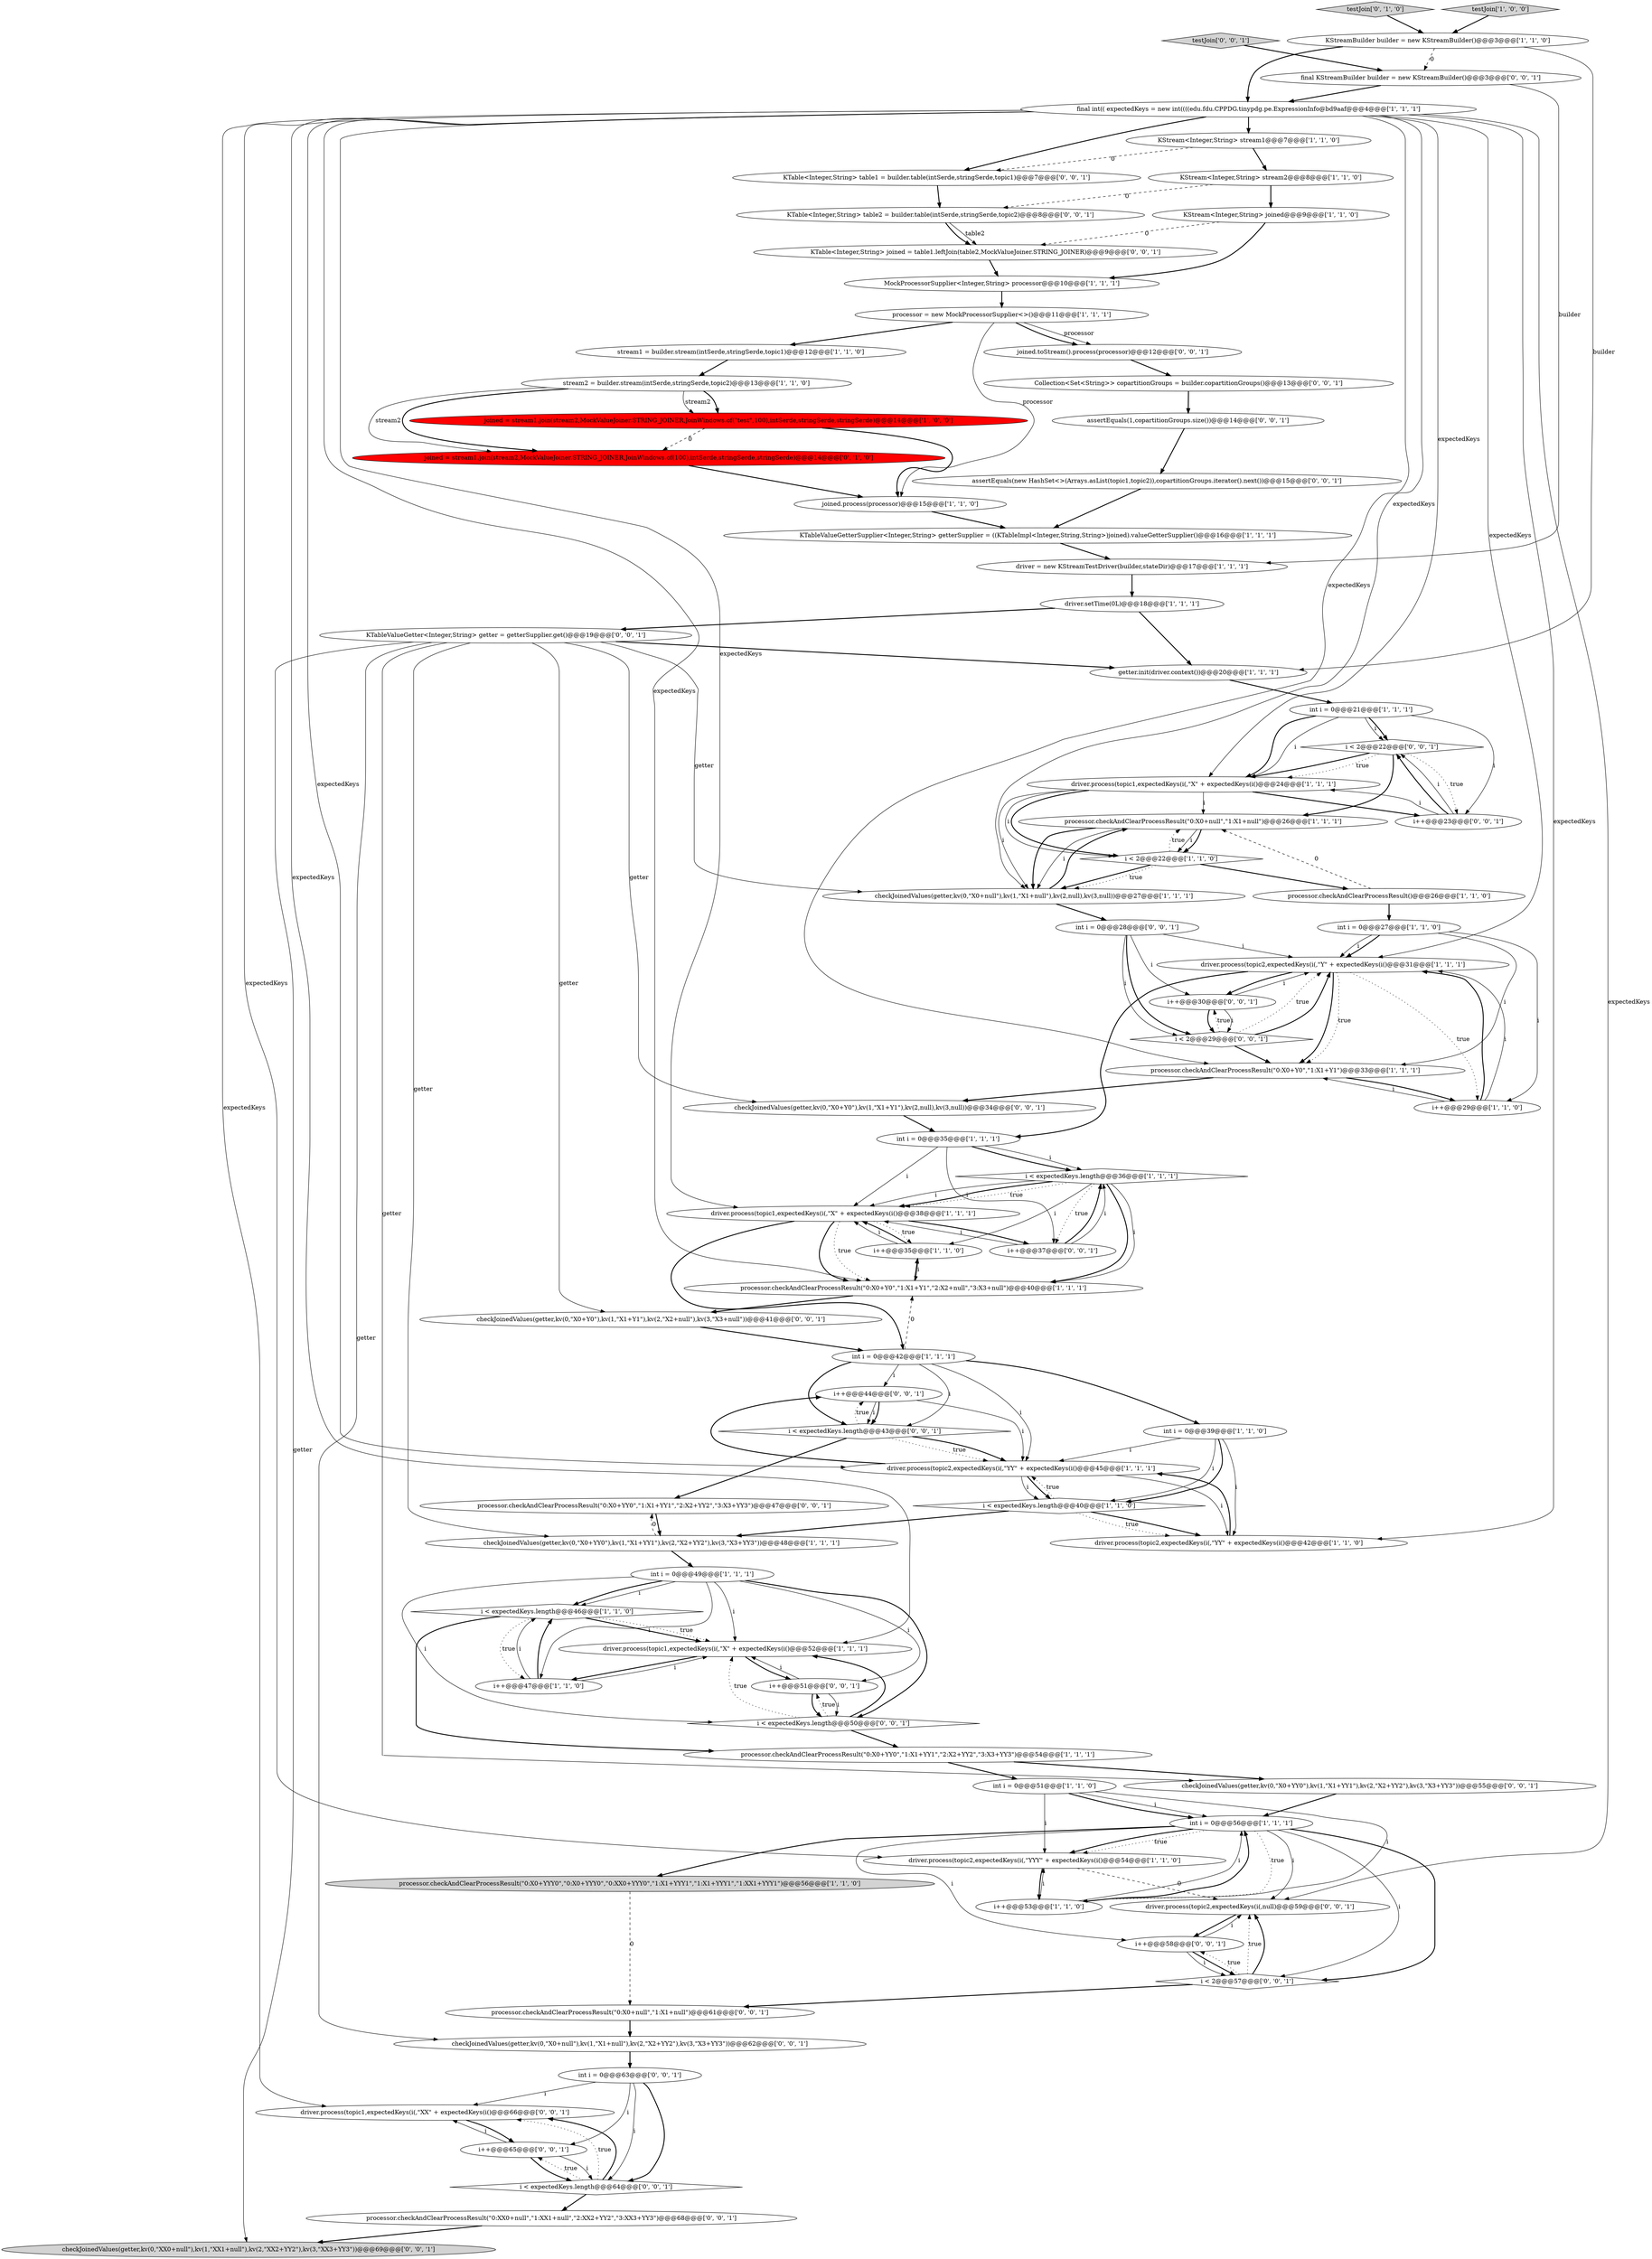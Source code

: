 digraph {
68 [style = filled, label = "KTable<Integer,String> table2 = builder.table(intSerde,stringSerde,topic2)@@@8@@@['0', '0', '1']", fillcolor = white, shape = ellipse image = "AAA0AAABBB3BBB"];
62 [style = filled, label = "int i = 0@@@63@@@['0', '0', '1']", fillcolor = white, shape = ellipse image = "AAA0AAABBB3BBB"];
72 [style = filled, label = "processor.checkAndClearProcessResult(\"0:X0+YY0\",\"1:X1+YY1\",\"2:X2+YY2\",\"3:X3+YY3\")@@@47@@@['0', '0', '1']", fillcolor = white, shape = ellipse image = "AAA0AAABBB3BBB"];
77 [style = filled, label = "driver.process(topic2,expectedKeys(i(,null)@@@59@@@['0', '0', '1']", fillcolor = white, shape = ellipse image = "AAA0AAABBB3BBB"];
44 [style = filled, label = "int i = 0@@@49@@@['1', '1', '1']", fillcolor = white, shape = ellipse image = "AAA0AAABBB1BBB"];
1 [style = filled, label = "KStream<Integer,String> joined@@@9@@@['1', '1', '0']", fillcolor = white, shape = ellipse image = "AAA0AAABBB1BBB"];
35 [style = filled, label = "int i = 0@@@56@@@['1', '1', '1']", fillcolor = white, shape = ellipse image = "AAA0AAABBB1BBB"];
75 [style = filled, label = "Collection<Set<String>> copartitionGroups = builder.copartitionGroups()@@@13@@@['0', '0', '1']", fillcolor = white, shape = ellipse image = "AAA0AAABBB3BBB"];
48 [style = filled, label = "joined = stream1.join(stream2,MockValueJoiner.STRING_JOINER,JoinWindows.of(100),intSerde,stringSerde,stringSerde)@@@14@@@['0', '1', '0']", fillcolor = red, shape = ellipse image = "AAA1AAABBB2BBB"];
78 [style = filled, label = "i < 2@@@22@@@['0', '0', '1']", fillcolor = white, shape = diamond image = "AAA0AAABBB3BBB"];
52 [style = filled, label = "assertEquals(new HashSet<>(Arrays.asList(topic1,topic2)),copartitionGroups.iterator().next())@@@15@@@['0', '0', '1']", fillcolor = white, shape = ellipse image = "AAA0AAABBB3BBB"];
18 [style = filled, label = "processor.checkAndClearProcessResult(\"0:X0+null\",\"1:X1+null\")@@@26@@@['1', '1', '1']", fillcolor = white, shape = ellipse image = "AAA0AAABBB1BBB"];
22 [style = filled, label = "driver.process(topic2,expectedKeys(i(,\"YY\" + expectedKeys(i()@@@42@@@['1', '1', '0']", fillcolor = white, shape = ellipse image = "AAA0AAABBB1BBB"];
26 [style = filled, label = "driver.process(topic2,expectedKeys(i(,\"YYY\" + expectedKeys(i()@@@54@@@['1', '1', '0']", fillcolor = white, shape = ellipse image = "AAA0AAABBB1BBB"];
8 [style = filled, label = "i++@@@53@@@['1', '1', '0']", fillcolor = white, shape = ellipse image = "AAA0AAABBB1BBB"];
39 [style = filled, label = "i < expectedKeys.length@@@36@@@['1', '1', '1']", fillcolor = white, shape = diamond image = "AAA0AAABBB1BBB"];
63 [style = filled, label = "checkJoinedValues(getter,kv(0,\"X0+null\"),kv(1,\"X1+null\"),kv(2,\"X2+YY2\"),kv(3,\"X3+YY3\"))@@@62@@@['0', '0', '1']", fillcolor = white, shape = ellipse image = "AAA0AAABBB3BBB"];
83 [style = filled, label = "checkJoinedValues(getter,kv(0,\"X0+Y0\"),kv(1,\"X1+Y1\"),kv(2,\"X2+null\"),kv(3,\"X3+null\"))@@@41@@@['0', '0', '1']", fillcolor = white, shape = ellipse image = "AAA0AAABBB3BBB"];
31 [style = filled, label = "final int(( expectedKeys = new int((((edu.fdu.CPPDG.tinypdg.pe.ExpressionInfo@bd9aaf@@@4@@@['1', '1', '1']", fillcolor = white, shape = ellipse image = "AAA0AAABBB1BBB"];
11 [style = filled, label = "i < expectedKeys.length@@@46@@@['1', '1', '0']", fillcolor = white, shape = diamond image = "AAA0AAABBB1BBB"];
5 [style = filled, label = "i < 2@@@22@@@['1', '1', '0']", fillcolor = white, shape = diamond image = "AAA0AAABBB1BBB"];
10 [style = filled, label = "stream2 = builder.stream(intSerde,stringSerde,topic2)@@@13@@@['1', '1', '0']", fillcolor = white, shape = ellipse image = "AAA0AAABBB1BBB"];
51 [style = filled, label = "checkJoinedValues(getter,kv(0,\"XX0+null\"),kv(1,\"XX1+null\"),kv(2,\"XX2+YY2\"),kv(3,\"XX3+YY3\"))@@@69@@@['0', '0', '1']", fillcolor = lightgray, shape = ellipse image = "AAA0AAABBB3BBB"];
27 [style = filled, label = "checkJoinedValues(getter,kv(0,\"X0+YY0\"),kv(1,\"X1+YY1\"),kv(2,\"X2+YY2\"),kv(3,\"X3+YY3\"))@@@48@@@['1', '1', '1']", fillcolor = white, shape = ellipse image = "AAA0AAABBB1BBB"];
36 [style = filled, label = "checkJoinedValues(getter,kv(0,\"X0+null\"),kv(1,\"X1+null\"),kv(2,null),kv(3,null))@@@27@@@['1', '1', '1']", fillcolor = white, shape = ellipse image = "AAA0AAABBB1BBB"];
29 [style = filled, label = "getter.init(driver.context())@@@20@@@['1', '1', '1']", fillcolor = white, shape = ellipse image = "AAA0AAABBB1BBB"];
76 [style = filled, label = "i < expectedKeys.length@@@50@@@['0', '0', '1']", fillcolor = white, shape = diamond image = "AAA0AAABBB3BBB"];
40 [style = filled, label = "driver.process(topic1,expectedKeys(i(,\"X\" + expectedKeys(i()@@@24@@@['1', '1', '1']", fillcolor = white, shape = ellipse image = "AAA0AAABBB1BBB"];
47 [style = filled, label = "testJoin['0', '1', '0']", fillcolor = lightgray, shape = diamond image = "AAA0AAABBB2BBB"];
0 [style = filled, label = "int i = 0@@@21@@@['1', '1', '1']", fillcolor = white, shape = ellipse image = "AAA0AAABBB1BBB"];
9 [style = filled, label = "testJoin['1', '0', '0']", fillcolor = lightgray, shape = diamond image = "AAA0AAABBB1BBB"];
32 [style = filled, label = "driver.process(topic2,expectedKeys(i(,\"Y\" + expectedKeys(i()@@@31@@@['1', '1', '1']", fillcolor = white, shape = ellipse image = "AAA0AAABBB1BBB"];
79 [style = filled, label = "i++@@@44@@@['0', '0', '1']", fillcolor = white, shape = ellipse image = "AAA0AAABBB3BBB"];
13 [style = filled, label = "processor.checkAndClearProcessResult(\"0:X0+YYY0\",\"0:X0+YYY0\",\"0:XX0+YYY0\",\"1:X1+YYY1\",\"1:X1+YYY1\",\"1:XX1+YYY1\")@@@56@@@['1', '1', '0']", fillcolor = lightgray, shape = ellipse image = "AAA0AAABBB1BBB"];
33 [style = filled, label = "driver.process(topic1,expectedKeys(i(,\"X\" + expectedKeys(i()@@@38@@@['1', '1', '1']", fillcolor = white, shape = ellipse image = "AAA0AAABBB1BBB"];
49 [style = filled, label = "i++@@@58@@@['0', '0', '1']", fillcolor = white, shape = ellipse image = "AAA0AAABBB3BBB"];
7 [style = filled, label = "i++@@@35@@@['1', '1', '0']", fillcolor = white, shape = ellipse image = "AAA0AAABBB1BBB"];
53 [style = filled, label = "processor.checkAndClearProcessResult(\"0:X0+null\",\"1:X1+null\")@@@61@@@['0', '0', '1']", fillcolor = white, shape = ellipse image = "AAA0AAABBB3BBB"];
42 [style = filled, label = "driver.process(topic1,expectedKeys(i(,\"X\" + expectedKeys(i()@@@52@@@['1', '1', '1']", fillcolor = white, shape = ellipse image = "AAA0AAABBB1BBB"];
64 [style = filled, label = "i < 2@@@29@@@['0', '0', '1']", fillcolor = white, shape = diamond image = "AAA0AAABBB3BBB"];
82 [style = filled, label = "i < expectedKeys.length@@@43@@@['0', '0', '1']", fillcolor = white, shape = diamond image = "AAA0AAABBB3BBB"];
15 [style = filled, label = "KStream<Integer,String> stream1@@@7@@@['1', '1', '0']", fillcolor = white, shape = ellipse image = "AAA0AAABBB1BBB"];
23 [style = filled, label = "joined = stream1.join(stream2,MockValueJoiner.STRING_JOINER,JoinWindows.of(\"test\",100),intSerde,stringSerde,stringSerde)@@@14@@@['1', '0', '0']", fillcolor = red, shape = ellipse image = "AAA1AAABBB1BBB"];
37 [style = filled, label = "driver = new KStreamTestDriver(builder,stateDir)@@@17@@@['1', '1', '1']", fillcolor = white, shape = ellipse image = "AAA0AAABBB1BBB"];
58 [style = filled, label = "KTable<Integer,String> joined = table1.leftJoin(table2,MockValueJoiner.STRING_JOINER)@@@9@@@['0', '0', '1']", fillcolor = white, shape = ellipse image = "AAA0AAABBB3BBB"];
66 [style = filled, label = "i++@@@30@@@['0', '0', '1']", fillcolor = white, shape = ellipse image = "AAA0AAABBB3BBB"];
69 [style = filled, label = "driver.process(topic1,expectedKeys(i(,\"XX\" + expectedKeys(i()@@@66@@@['0', '0', '1']", fillcolor = white, shape = ellipse image = "AAA0AAABBB3BBB"];
50 [style = filled, label = "assertEquals(1,copartitionGroups.size())@@@14@@@['0', '0', '1']", fillcolor = white, shape = ellipse image = "AAA0AAABBB3BBB"];
20 [style = filled, label = "i < expectedKeys.length@@@40@@@['1', '1', '0']", fillcolor = white, shape = diamond image = "AAA0AAABBB1BBB"];
6 [style = filled, label = "processor.checkAndClearProcessResult(\"0:X0+YY0\",\"1:X1+YY1\",\"2:X2+YY2\",\"3:X3+YY3\")@@@54@@@['1', '1', '1']", fillcolor = white, shape = ellipse image = "AAA0AAABBB1BBB"];
25 [style = filled, label = "i++@@@47@@@['1', '1', '0']", fillcolor = white, shape = ellipse image = "AAA0AAABBB1BBB"];
24 [style = filled, label = "processor.checkAndClearProcessResult(\"0:X0+Y0\",\"1:X1+Y1\",\"2:X2+null\",\"3:X3+null\")@@@40@@@['1', '1', '1']", fillcolor = white, shape = ellipse image = "AAA0AAABBB1BBB"];
45 [style = filled, label = "KTableValueGetterSupplier<Integer,String> getterSupplier = ((KTableImpl<Integer,String,String>)joined).valueGetterSupplier()@@@16@@@['1', '1', '1']", fillcolor = white, shape = ellipse image = "AAA0AAABBB1BBB"];
55 [style = filled, label = "i < expectedKeys.length@@@64@@@['0', '0', '1']", fillcolor = white, shape = diamond image = "AAA0AAABBB3BBB"];
56 [style = filled, label = "checkJoinedValues(getter,kv(0,\"X0+Y0\"),kv(1,\"X1+Y1\"),kv(2,null),kv(3,null))@@@34@@@['0', '0', '1']", fillcolor = white, shape = ellipse image = "AAA0AAABBB3BBB"];
19 [style = filled, label = "processor.checkAndClearProcessResult()@@@26@@@['1', '1', '0']", fillcolor = white, shape = ellipse image = "AAA0AAABBB1BBB"];
14 [style = filled, label = "int i = 0@@@27@@@['1', '1', '0']", fillcolor = white, shape = ellipse image = "AAA0AAABBB1BBB"];
34 [style = filled, label = "int i = 0@@@35@@@['1', '1', '1']", fillcolor = white, shape = ellipse image = "AAA0AAABBB1BBB"];
59 [style = filled, label = "KTable<Integer,String> table1 = builder.table(intSerde,stringSerde,topic1)@@@7@@@['0', '0', '1']", fillcolor = white, shape = ellipse image = "AAA0AAABBB3BBB"];
74 [style = filled, label = "testJoin['0', '0', '1']", fillcolor = lightgray, shape = diamond image = "AAA0AAABBB3BBB"];
17 [style = filled, label = "joined.process(processor)@@@15@@@['1', '1', '0']", fillcolor = white, shape = ellipse image = "AAA0AAABBB1BBB"];
38 [style = filled, label = "MockProcessorSupplier<Integer,String> processor@@@10@@@['1', '1', '1']", fillcolor = white, shape = ellipse image = "AAA0AAABBB1BBB"];
43 [style = filled, label = "driver.process(topic2,expectedKeys(i(,\"YY\" + expectedKeys(i()@@@45@@@['1', '1', '1']", fillcolor = white, shape = ellipse image = "AAA0AAABBB1BBB"];
54 [style = filled, label = "processor.checkAndClearProcessResult(\"0:XX0+null\",\"1:XX1+null\",\"2:XX2+YY2\",\"3:XX3+YY3\")@@@68@@@['0', '0', '1']", fillcolor = white, shape = ellipse image = "AAA0AAABBB3BBB"];
73 [style = filled, label = "i++@@@65@@@['0', '0', '1']", fillcolor = white, shape = ellipse image = "AAA0AAABBB3BBB"];
80 [style = filled, label = "joined.toStream().process(processor)@@@12@@@['0', '0', '1']", fillcolor = white, shape = ellipse image = "AAA0AAABBB3BBB"];
81 [style = filled, label = "KTableValueGetter<Integer,String> getter = getterSupplier.get()@@@19@@@['0', '0', '1']", fillcolor = white, shape = ellipse image = "AAA0AAABBB3BBB"];
21 [style = filled, label = "stream1 = builder.stream(intSerde,stringSerde,topic1)@@@12@@@['1', '1', '0']", fillcolor = white, shape = ellipse image = "AAA0AAABBB1BBB"];
28 [style = filled, label = "driver.setTime(0L)@@@18@@@['1', '1', '1']", fillcolor = white, shape = ellipse image = "AAA0AAABBB1BBB"];
61 [style = filled, label = "int i = 0@@@28@@@['0', '0', '1']", fillcolor = white, shape = ellipse image = "AAA0AAABBB3BBB"];
57 [style = filled, label = "final KStreamBuilder builder = new KStreamBuilder()@@@3@@@['0', '0', '1']", fillcolor = white, shape = ellipse image = "AAA0AAABBB3BBB"];
46 [style = filled, label = "KStreamBuilder builder = new KStreamBuilder()@@@3@@@['1', '1', '0']", fillcolor = white, shape = ellipse image = "AAA0AAABBB1BBB"];
4 [style = filled, label = "int i = 0@@@39@@@['1', '1', '0']", fillcolor = white, shape = ellipse image = "AAA0AAABBB1BBB"];
60 [style = filled, label = "i++@@@23@@@['0', '0', '1']", fillcolor = white, shape = ellipse image = "AAA0AAABBB3BBB"];
41 [style = filled, label = "processor.checkAndClearProcessResult(\"0:X0+Y0\",\"1:X1+Y1\")@@@33@@@['1', '1', '1']", fillcolor = white, shape = ellipse image = "AAA0AAABBB1BBB"];
67 [style = filled, label = "checkJoinedValues(getter,kv(0,\"X0+YY0\"),kv(1,\"X1+YY1\"),kv(2,\"X2+YY2\"),kv(3,\"X3+YY3\"))@@@55@@@['0', '0', '1']", fillcolor = white, shape = ellipse image = "AAA0AAABBB3BBB"];
70 [style = filled, label = "i++@@@51@@@['0', '0', '1']", fillcolor = white, shape = ellipse image = "AAA0AAABBB3BBB"];
3 [style = filled, label = "int i = 0@@@42@@@['1', '1', '1']", fillcolor = white, shape = ellipse image = "AAA0AAABBB1BBB"];
30 [style = filled, label = "processor = new MockProcessorSupplier<>()@@@11@@@['1', '1', '1']", fillcolor = white, shape = ellipse image = "AAA0AAABBB1BBB"];
2 [style = filled, label = "i++@@@29@@@['1', '1', '0']", fillcolor = white, shape = ellipse image = "AAA0AAABBB1BBB"];
71 [style = filled, label = "i < 2@@@57@@@['0', '0', '1']", fillcolor = white, shape = diamond image = "AAA0AAABBB3BBB"];
16 [style = filled, label = "int i = 0@@@51@@@['1', '1', '0']", fillcolor = white, shape = ellipse image = "AAA0AAABBB1BBB"];
12 [style = filled, label = "KStream<Integer,String> stream2@@@8@@@['1', '1', '0']", fillcolor = white, shape = ellipse image = "AAA0AAABBB1BBB"];
65 [style = filled, label = "i++@@@37@@@['0', '0', '1']", fillcolor = white, shape = ellipse image = "AAA0AAABBB3BBB"];
76->42 [style = bold, label=""];
81->29 [style = bold, label=""];
21->10 [style = bold, label=""];
39->7 [style = solid, label="i"];
57->31 [style = bold, label=""];
8->26 [style = solid, label="i"];
37->28 [style = bold, label=""];
56->34 [style = bold, label=""];
35->49 [style = solid, label="i"];
5->18 [style = dotted, label="true"];
35->71 [style = solid, label="i"];
64->32 [style = dotted, label="true"];
23->48 [style = dashed, label="0"];
27->44 [style = bold, label=""];
81->67 [style = solid, label="getter"];
28->81 [style = bold, label=""];
53->63 [style = bold, label=""];
29->0 [style = bold, label=""];
3->79 [style = solid, label="i"];
35->26 [style = dotted, label="true"];
17->45 [style = bold, label=""];
78->40 [style = dotted, label="true"];
46->31 [style = bold, label=""];
39->24 [style = bold, label=""];
4->43 [style = solid, label="i"];
62->69 [style = solid, label="i"];
62->55 [style = bold, label=""];
32->34 [style = bold, label=""];
44->25 [style = solid, label="i"];
31->33 [style = solid, label="expectedKeys"];
35->8 [style = dotted, label="true"];
3->4 [style = bold, label=""];
49->71 [style = solid, label="i"];
61->64 [style = bold, label=""];
20->27 [style = bold, label=""];
61->66 [style = solid, label="i"];
31->24 [style = solid, label="expectedKeys"];
31->26 [style = solid, label="expectedKeys"];
60->78 [style = bold, label=""];
38->30 [style = bold, label=""];
39->65 [style = dotted, label="true"];
8->35 [style = solid, label="i"];
81->83 [style = solid, label="getter"];
70->42 [style = solid, label="i"];
20->43 [style = dotted, label="true"];
34->65 [style = solid, label="i"];
15->59 [style = dashed, label="0"];
66->64 [style = bold, label=""];
36->18 [style = bold, label=""];
0->60 [style = solid, label="i"];
82->43 [style = dotted, label="true"];
23->17 [style = bold, label=""];
0->40 [style = bold, label=""];
55->69 [style = dotted, label="true"];
2->32 [style = bold, label=""];
73->69 [style = solid, label="i"];
81->27 [style = solid, label="getter"];
81->63 [style = solid, label="getter"];
3->82 [style = solid, label="i"];
12->68 [style = dashed, label="0"];
5->36 [style = bold, label=""];
1->38 [style = bold, label=""];
31->42 [style = solid, label="expectedKeys"];
2->41 [style = solid, label="i"];
39->24 [style = solid, label="i"];
72->27 [style = bold, label=""];
1->58 [style = dashed, label="0"];
33->3 [style = bold, label=""];
42->70 [style = bold, label=""];
0->78 [style = bold, label=""];
68->58 [style = solid, label="table2"];
66->32 [style = solid, label="i"];
32->2 [style = dotted, label="true"];
22->43 [style = bold, label=""];
7->33 [style = solid, label="i"];
3->24 [style = dashed, label="0"];
82->72 [style = bold, label=""];
52->45 [style = bold, label=""];
10->48 [style = bold, label=""];
71->49 [style = dotted, label="true"];
10->48 [style = solid, label="stream2"];
31->43 [style = solid, label="expectedKeys"];
7->24 [style = solid, label="i"];
78->40 [style = bold, label=""];
48->17 [style = bold, label=""];
12->1 [style = bold, label=""];
41->2 [style = bold, label=""];
31->40 [style = solid, label="expectedKeys"];
30->80 [style = solid, label="processor"];
71->77 [style = dotted, label="true"];
16->26 [style = solid, label="i"];
31->69 [style = solid, label="expectedKeys"];
59->68 [style = bold, label=""];
44->76 [style = bold, label=""];
43->20 [style = solid, label="i"];
7->33 [style = bold, label=""];
61->64 [style = solid, label="i"];
61->32 [style = solid, label="i"];
25->11 [style = solid, label="i"];
5->36 [style = dotted, label="true"];
43->22 [style = solid, label="i"];
49->71 [style = bold, label=""];
35->71 [style = bold, label=""];
63->62 [style = bold, label=""];
40->5 [style = bold, label=""];
65->33 [style = solid, label="i"];
73->55 [style = bold, label=""];
65->39 [style = bold, label=""];
31->32 [style = solid, label="expectedKeys"];
79->82 [style = solid, label="i"];
57->37 [style = solid, label="builder"];
34->39 [style = solid, label="i"];
3->43 [style = solid, label="i"];
15->12 [style = bold, label=""];
20->22 [style = dotted, label="true"];
33->65 [style = bold, label=""];
6->67 [style = bold, label=""];
16->35 [style = solid, label="i"];
24->7 [style = bold, label=""];
64->41 [style = bold, label=""];
16->8 [style = solid, label="i"];
14->32 [style = solid, label="i"];
67->35 [style = bold, label=""];
81->51 [style = solid, label="getter"];
60->78 [style = solid, label="i"];
28->29 [style = bold, label=""];
4->20 [style = solid, label="i"];
44->76 [style = solid, label="i"];
31->59 [style = bold, label=""];
32->66 [style = bold, label=""];
26->77 [style = dashed, label="0"];
55->69 [style = bold, label=""];
42->25 [style = bold, label=""];
39->33 [style = solid, label="i"];
31->36 [style = solid, label="expectedKeys"];
40->5 [style = solid, label="i"];
43->20 [style = bold, label=""];
9->46 [style = bold, label=""];
26->8 [style = bold, label=""];
83->3 [style = bold, label=""];
40->18 [style = solid, label="i"];
70->76 [style = bold, label=""];
79->82 [style = bold, label=""];
14->41 [style = solid, label="i"];
44->11 [style = solid, label="i"];
0->78 [style = solid, label="i"];
19->18 [style = dashed, label="0"];
8->35 [style = bold, label=""];
71->53 [style = bold, label=""];
39->33 [style = bold, label=""];
30->17 [style = solid, label="processor"];
18->5 [style = solid, label="i"];
5->19 [style = bold, label=""];
58->38 [style = bold, label=""];
30->21 [style = bold, label=""];
19->14 [style = bold, label=""];
64->66 [style = dotted, label="true"];
55->73 [style = dotted, label="true"];
10->23 [style = bold, label=""];
13->53 [style = dashed, label="0"];
33->24 [style = bold, label=""];
81->36 [style = solid, label="getter"];
34->39 [style = bold, label=""];
4->20 [style = bold, label=""];
78->18 [style = bold, label=""];
33->24 [style = dotted, label="true"];
32->41 [style = bold, label=""];
2->32 [style = solid, label="i"];
62->55 [style = solid, label="i"];
14->32 [style = bold, label=""];
64->32 [style = bold, label=""];
35->26 [style = bold, label=""];
78->60 [style = dotted, label="true"];
33->7 [style = dotted, label="true"];
4->22 [style = solid, label="i"];
54->51 [style = bold, label=""];
66->64 [style = solid, label="i"];
80->75 [style = bold, label=""];
27->72 [style = dashed, label="0"];
3->82 [style = bold, label=""];
32->41 [style = dotted, label="true"];
60->40 [style = solid, label="i"];
11->6 [style = bold, label=""];
0->40 [style = solid, label="i"];
74->57 [style = bold, label=""];
75->50 [style = bold, label=""];
35->77 [style = solid, label="i"];
30->80 [style = bold, label=""];
77->49 [style = bold, label=""];
73->55 [style = solid, label="i"];
41->56 [style = bold, label=""];
47->46 [style = bold, label=""];
34->33 [style = solid, label="i"];
18->36 [style = bold, label=""];
79->43 [style = solid, label="i"];
46->57 [style = dashed, label="0"];
11->42 [style = bold, label=""];
82->43 [style = bold, label=""];
76->6 [style = bold, label=""];
44->42 [style = solid, label="i"];
31->15 [style = bold, label=""];
50->52 [style = bold, label=""];
11->42 [style = dotted, label="true"];
31->22 [style = solid, label="expectedKeys"];
31->41 [style = solid, label="expectedKeys"];
10->23 [style = solid, label="stream2"];
20->22 [style = bold, label=""];
18->36 [style = solid, label="i"];
25->42 [style = solid, label="i"];
62->73 [style = solid, label="i"];
31->77 [style = solid, label="expectedKeys"];
43->79 [style = bold, label=""];
11->25 [style = dotted, label="true"];
44->70 [style = solid, label="i"];
71->77 [style = bold, label=""];
76->42 [style = dotted, label="true"];
81->56 [style = solid, label="getter"];
25->11 [style = bold, label=""];
6->16 [style = bold, label=""];
49->77 [style = solid, label="i"];
18->5 [style = bold, label=""];
82->79 [style = dotted, label="true"];
40->36 [style = solid, label="i"];
24->83 [style = bold, label=""];
76->70 [style = dotted, label="true"];
44->11 [style = bold, label=""];
36->61 [style = bold, label=""];
69->73 [style = bold, label=""];
45->37 [style = bold, label=""];
16->35 [style = bold, label=""];
55->54 [style = bold, label=""];
40->60 [style = bold, label=""];
35->13 [style = bold, label=""];
46->29 [style = solid, label="builder"];
70->76 [style = solid, label="i"];
65->39 [style = solid, label="i"];
14->2 [style = solid, label="i"];
39->33 [style = dotted, label="true"];
68->58 [style = bold, label=""];
}
